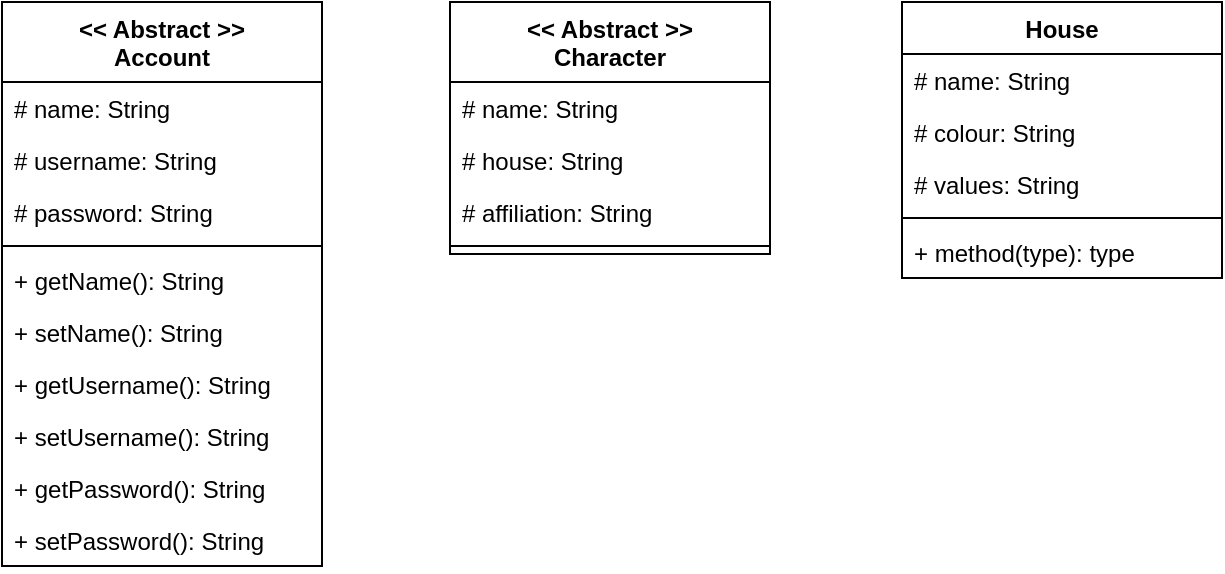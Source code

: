 <mxfile version="21.1.8" type="github">
  <diagram name="Página-1" id="Oay3tAvh17hiwOw5oQ67">
    <mxGraphModel dx="880" dy="442" grid="1" gridSize="10" guides="1" tooltips="1" connect="1" arrows="1" fold="1" page="1" pageScale="1" pageWidth="827" pageHeight="1169" math="0" shadow="0">
      <root>
        <mxCell id="0" />
        <mxCell id="1" parent="0" />
        <mxCell id="cphsTk5UNhaAy1RKEiX2-2" value="&lt;div&gt;&amp;lt;&amp;lt; Abstract &amp;gt;&amp;gt;&lt;/div&gt;&lt;div&gt;Character&lt;br&gt;&lt;/div&gt;" style="swimlane;fontStyle=1;align=center;verticalAlign=top;childLayout=stackLayout;horizontal=1;startSize=40;horizontalStack=0;resizeParent=1;resizeParentMax=0;resizeLast=0;collapsible=1;marginBottom=0;whiteSpace=wrap;html=1;" vertex="1" parent="1">
          <mxGeometry x="334" y="40" width="160" height="126" as="geometry" />
        </mxCell>
        <mxCell id="cphsTk5UNhaAy1RKEiX2-3" value="# name: String" style="text;strokeColor=none;fillColor=none;align=left;verticalAlign=top;spacingLeft=4;spacingRight=4;overflow=hidden;rotatable=0;points=[[0,0.5],[1,0.5]];portConstraint=eastwest;whiteSpace=wrap;html=1;" vertex="1" parent="cphsTk5UNhaAy1RKEiX2-2">
          <mxGeometry y="40" width="160" height="26" as="geometry" />
        </mxCell>
        <mxCell id="cphsTk5UNhaAy1RKEiX2-6" value="# house: String" style="text;strokeColor=none;fillColor=none;align=left;verticalAlign=top;spacingLeft=4;spacingRight=4;overflow=hidden;rotatable=0;points=[[0,0.5],[1,0.5]];portConstraint=eastwest;whiteSpace=wrap;html=1;" vertex="1" parent="cphsTk5UNhaAy1RKEiX2-2">
          <mxGeometry y="66" width="160" height="26" as="geometry" />
        </mxCell>
        <mxCell id="cphsTk5UNhaAy1RKEiX2-7" value="# affiliation: String" style="text;strokeColor=none;fillColor=none;align=left;verticalAlign=top;spacingLeft=4;spacingRight=4;overflow=hidden;rotatable=0;points=[[0,0.5],[1,0.5]];portConstraint=eastwest;whiteSpace=wrap;html=1;" vertex="1" parent="cphsTk5UNhaAy1RKEiX2-2">
          <mxGeometry y="92" width="160" height="26" as="geometry" />
        </mxCell>
        <mxCell id="cphsTk5UNhaAy1RKEiX2-4" value="" style="line;strokeWidth=1;fillColor=none;align=left;verticalAlign=middle;spacingTop=-1;spacingLeft=3;spacingRight=3;rotatable=0;labelPosition=right;points=[];portConstraint=eastwest;strokeColor=inherit;" vertex="1" parent="cphsTk5UNhaAy1RKEiX2-2">
          <mxGeometry y="118" width="160" height="8" as="geometry" />
        </mxCell>
        <mxCell id="cphsTk5UNhaAy1RKEiX2-8" value="&lt;div&gt;&amp;lt;&amp;lt; Abstract &amp;gt;&amp;gt;&lt;/div&gt;&lt;div&gt;Account&lt;br&gt;&lt;/div&gt;" style="swimlane;fontStyle=1;align=center;verticalAlign=top;childLayout=stackLayout;horizontal=1;startSize=40;horizontalStack=0;resizeParent=1;resizeParentMax=0;resizeLast=0;collapsible=1;marginBottom=0;whiteSpace=wrap;html=1;" vertex="1" parent="1">
          <mxGeometry x="110" y="40" width="160" height="282" as="geometry" />
        </mxCell>
        <mxCell id="cphsTk5UNhaAy1RKEiX2-9" value="# name: String" style="text;strokeColor=none;fillColor=none;align=left;verticalAlign=top;spacingLeft=4;spacingRight=4;overflow=hidden;rotatable=0;points=[[0,0.5],[1,0.5]];portConstraint=eastwest;whiteSpace=wrap;html=1;" vertex="1" parent="cphsTk5UNhaAy1RKEiX2-8">
          <mxGeometry y="40" width="160" height="26" as="geometry" />
        </mxCell>
        <mxCell id="cphsTk5UNhaAy1RKEiX2-11" value="# username: String" style="text;strokeColor=none;fillColor=none;align=left;verticalAlign=top;spacingLeft=4;spacingRight=4;overflow=hidden;rotatable=0;points=[[0,0.5],[1,0.5]];portConstraint=eastwest;whiteSpace=wrap;html=1;" vertex="1" parent="cphsTk5UNhaAy1RKEiX2-8">
          <mxGeometry y="66" width="160" height="26" as="geometry" />
        </mxCell>
        <mxCell id="cphsTk5UNhaAy1RKEiX2-23" value="# password: String" style="text;strokeColor=none;fillColor=none;align=left;verticalAlign=top;spacingLeft=4;spacingRight=4;overflow=hidden;rotatable=0;points=[[0,0.5],[1,0.5]];portConstraint=eastwest;whiteSpace=wrap;html=1;" vertex="1" parent="cphsTk5UNhaAy1RKEiX2-8">
          <mxGeometry y="92" width="160" height="26" as="geometry" />
        </mxCell>
        <mxCell id="cphsTk5UNhaAy1RKEiX2-10" value="" style="line;strokeWidth=1;fillColor=none;align=left;verticalAlign=middle;spacingTop=-1;spacingLeft=3;spacingRight=3;rotatable=0;labelPosition=right;points=[];portConstraint=eastwest;strokeColor=inherit;" vertex="1" parent="cphsTk5UNhaAy1RKEiX2-8">
          <mxGeometry y="118" width="160" height="8" as="geometry" />
        </mxCell>
        <mxCell id="cphsTk5UNhaAy1RKEiX2-17" value="+ getName(): String" style="text;strokeColor=none;fillColor=none;align=left;verticalAlign=top;spacingLeft=4;spacingRight=4;overflow=hidden;rotatable=0;points=[[0,0.5],[1,0.5]];portConstraint=eastwest;whiteSpace=wrap;html=1;" vertex="1" parent="cphsTk5UNhaAy1RKEiX2-8">
          <mxGeometry y="126" width="160" height="26" as="geometry" />
        </mxCell>
        <mxCell id="cphsTk5UNhaAy1RKEiX2-18" value="+ setName(): String" style="text;strokeColor=none;fillColor=none;align=left;verticalAlign=top;spacingLeft=4;spacingRight=4;overflow=hidden;rotatable=0;points=[[0,0.5],[1,0.5]];portConstraint=eastwest;whiteSpace=wrap;html=1;" vertex="1" parent="cphsTk5UNhaAy1RKEiX2-8">
          <mxGeometry y="152" width="160" height="26" as="geometry" />
        </mxCell>
        <mxCell id="cphsTk5UNhaAy1RKEiX2-19" value="+ getUsername(): String" style="text;strokeColor=none;fillColor=none;align=left;verticalAlign=top;spacingLeft=4;spacingRight=4;overflow=hidden;rotatable=0;points=[[0,0.5],[1,0.5]];portConstraint=eastwest;whiteSpace=wrap;html=1;" vertex="1" parent="cphsTk5UNhaAy1RKEiX2-8">
          <mxGeometry y="178" width="160" height="26" as="geometry" />
        </mxCell>
        <mxCell id="cphsTk5UNhaAy1RKEiX2-21" value="+ setUsername(): String" style="text;strokeColor=none;fillColor=none;align=left;verticalAlign=top;spacingLeft=4;spacingRight=4;overflow=hidden;rotatable=0;points=[[0,0.5],[1,0.5]];portConstraint=eastwest;whiteSpace=wrap;html=1;" vertex="1" parent="cphsTk5UNhaAy1RKEiX2-8">
          <mxGeometry y="204" width="160" height="26" as="geometry" />
        </mxCell>
        <mxCell id="cphsTk5UNhaAy1RKEiX2-24" value="+ getPassword(): String" style="text;strokeColor=none;fillColor=none;align=left;verticalAlign=top;spacingLeft=4;spacingRight=4;overflow=hidden;rotatable=0;points=[[0,0.5],[1,0.5]];portConstraint=eastwest;whiteSpace=wrap;html=1;" vertex="1" parent="cphsTk5UNhaAy1RKEiX2-8">
          <mxGeometry y="230" width="160" height="26" as="geometry" />
        </mxCell>
        <mxCell id="cphsTk5UNhaAy1RKEiX2-25" value="+ setPassword(): String" style="text;strokeColor=none;fillColor=none;align=left;verticalAlign=top;spacingLeft=4;spacingRight=4;overflow=hidden;rotatable=0;points=[[0,0.5],[1,0.5]];portConstraint=eastwest;whiteSpace=wrap;html=1;" vertex="1" parent="cphsTk5UNhaAy1RKEiX2-8">
          <mxGeometry y="256" width="160" height="26" as="geometry" />
        </mxCell>
        <mxCell id="cphsTk5UNhaAy1RKEiX2-26" value="House" style="swimlane;fontStyle=1;align=center;verticalAlign=top;childLayout=stackLayout;horizontal=1;startSize=26;horizontalStack=0;resizeParent=1;resizeParentMax=0;resizeLast=0;collapsible=1;marginBottom=0;whiteSpace=wrap;html=1;" vertex="1" parent="1">
          <mxGeometry x="560" y="40" width="160" height="138" as="geometry" />
        </mxCell>
        <mxCell id="cphsTk5UNhaAy1RKEiX2-27" value="# name: String" style="text;strokeColor=none;fillColor=none;align=left;verticalAlign=top;spacingLeft=4;spacingRight=4;overflow=hidden;rotatable=0;points=[[0,0.5],[1,0.5]];portConstraint=eastwest;whiteSpace=wrap;html=1;" vertex="1" parent="cphsTk5UNhaAy1RKEiX2-26">
          <mxGeometry y="26" width="160" height="26" as="geometry" />
        </mxCell>
        <mxCell id="cphsTk5UNhaAy1RKEiX2-30" value="# colour: String" style="text;strokeColor=none;fillColor=none;align=left;verticalAlign=top;spacingLeft=4;spacingRight=4;overflow=hidden;rotatable=0;points=[[0,0.5],[1,0.5]];portConstraint=eastwest;whiteSpace=wrap;html=1;" vertex="1" parent="cphsTk5UNhaAy1RKEiX2-26">
          <mxGeometry y="52" width="160" height="26" as="geometry" />
        </mxCell>
        <mxCell id="cphsTk5UNhaAy1RKEiX2-31" value="# values: String" style="text;strokeColor=none;fillColor=none;align=left;verticalAlign=top;spacingLeft=4;spacingRight=4;overflow=hidden;rotatable=0;points=[[0,0.5],[1,0.5]];portConstraint=eastwest;whiteSpace=wrap;html=1;" vertex="1" parent="cphsTk5UNhaAy1RKEiX2-26">
          <mxGeometry y="78" width="160" height="26" as="geometry" />
        </mxCell>
        <mxCell id="cphsTk5UNhaAy1RKEiX2-28" value="" style="line;strokeWidth=1;fillColor=none;align=left;verticalAlign=middle;spacingTop=-1;spacingLeft=3;spacingRight=3;rotatable=0;labelPosition=right;points=[];portConstraint=eastwest;strokeColor=inherit;" vertex="1" parent="cphsTk5UNhaAy1RKEiX2-26">
          <mxGeometry y="104" width="160" height="8" as="geometry" />
        </mxCell>
        <mxCell id="cphsTk5UNhaAy1RKEiX2-29" value="+ method(type): type" style="text;strokeColor=none;fillColor=none;align=left;verticalAlign=top;spacingLeft=4;spacingRight=4;overflow=hidden;rotatable=0;points=[[0,0.5],[1,0.5]];portConstraint=eastwest;whiteSpace=wrap;html=1;" vertex="1" parent="cphsTk5UNhaAy1RKEiX2-26">
          <mxGeometry y="112" width="160" height="26" as="geometry" />
        </mxCell>
      </root>
    </mxGraphModel>
  </diagram>
</mxfile>
